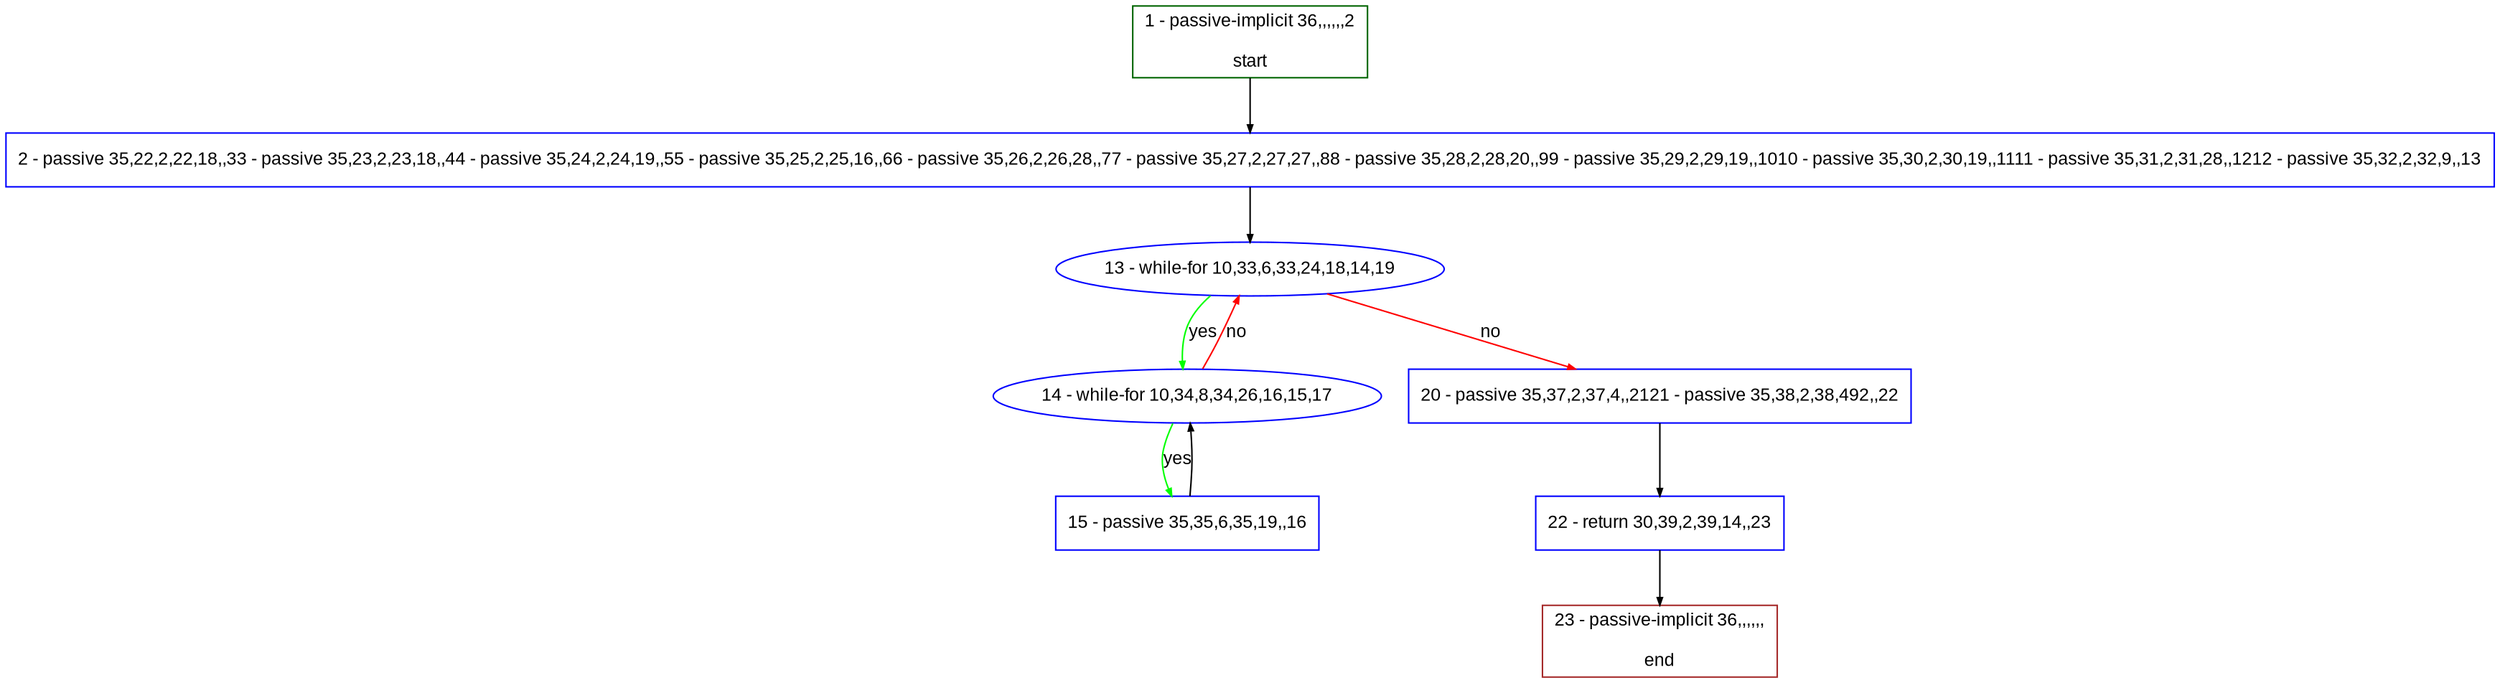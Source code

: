 digraph "" {
  graph [pack="true", label="", fontsize="12", packmode="clust", fontname="Arial", fillcolor="#FFFFCC", bgcolor="white", style="rounded,filled", compound="true"];
  node [node_initialized="no", label="", color="grey", fontsize="12", fillcolor="white", fontname="Arial", style="filled", shape="rectangle", compound="true", fixedsize="false"];
  edge [fontcolor="black", arrowhead="normal", arrowtail="none", arrowsize="0.5", ltail="", label="", color="black", fontsize="12", lhead="", fontname="Arial", dir="forward", compound="true"];
  __N1 [label="2 - passive 35,22,2,22,18,,33 - passive 35,23,2,23,18,,44 - passive 35,24,2,24,19,,55 - passive 35,25,2,25,16,,66 - passive 35,26,2,26,28,,77 - passive 35,27,2,27,27,,88 - passive 35,28,2,28,20,,99 - passive 35,29,2,29,19,,1010 - passive 35,30,2,30,19,,1111 - passive 35,31,2,31,28,,1212 - passive 35,32,2,32,9,,13", color="#0000ff", fillcolor="#ffffff", style="filled", shape="box"];
  __N2 [label="1 - passive-implicit 36,,,,,,2\n\nstart", color="#006400", fillcolor="#ffffff", style="filled", shape="box"];
  __N3 [label="13 - while-for 10,33,6,33,24,18,14,19", color="#0000ff", fillcolor="#ffffff", style="filled", shape="oval"];
  __N4 [label="14 - while-for 10,34,8,34,26,16,15,17", color="#0000ff", fillcolor="#ffffff", style="filled", shape="oval"];
  __N5 [label="20 - passive 35,37,2,37,4,,2121 - passive 35,38,2,38,492,,22", color="#0000ff", fillcolor="#ffffff", style="filled", shape="box"];
  __N6 [label="15 - passive 35,35,6,35,19,,16", color="#0000ff", fillcolor="#ffffff", style="filled", shape="box"];
  __N7 [label="22 - return 30,39,2,39,14,,23", color="#0000ff", fillcolor="#ffffff", style="filled", shape="box"];
  __N8 [label="23 - passive-implicit 36,,,,,,\n\nend", color="#a52a2a", fillcolor="#ffffff", style="filled", shape="box"];
  __N2 -> __N1 [arrowhead="normal", arrowtail="none", color="#000000", label="", dir="forward"];
  __N1 -> __N3 [arrowhead="normal", arrowtail="none", color="#000000", label="", dir="forward"];
  __N3 -> __N4 [arrowhead="normal", arrowtail="none", color="#00ff00", label="yes", dir="forward"];
  __N4 -> __N3 [arrowhead="normal", arrowtail="none", color="#ff0000", label="no", dir="forward"];
  __N3 -> __N5 [arrowhead="normal", arrowtail="none", color="#ff0000", label="no", dir="forward"];
  __N4 -> __N6 [arrowhead="normal", arrowtail="none", color="#00ff00", label="yes", dir="forward"];
  __N6 -> __N4 [arrowhead="normal", arrowtail="none", color="#000000", label="", dir="forward"];
  __N5 -> __N7 [arrowhead="normal", arrowtail="none", color="#000000", label="", dir="forward"];
  __N7 -> __N8 [arrowhead="normal", arrowtail="none", color="#000000", label="", dir="forward"];
}
